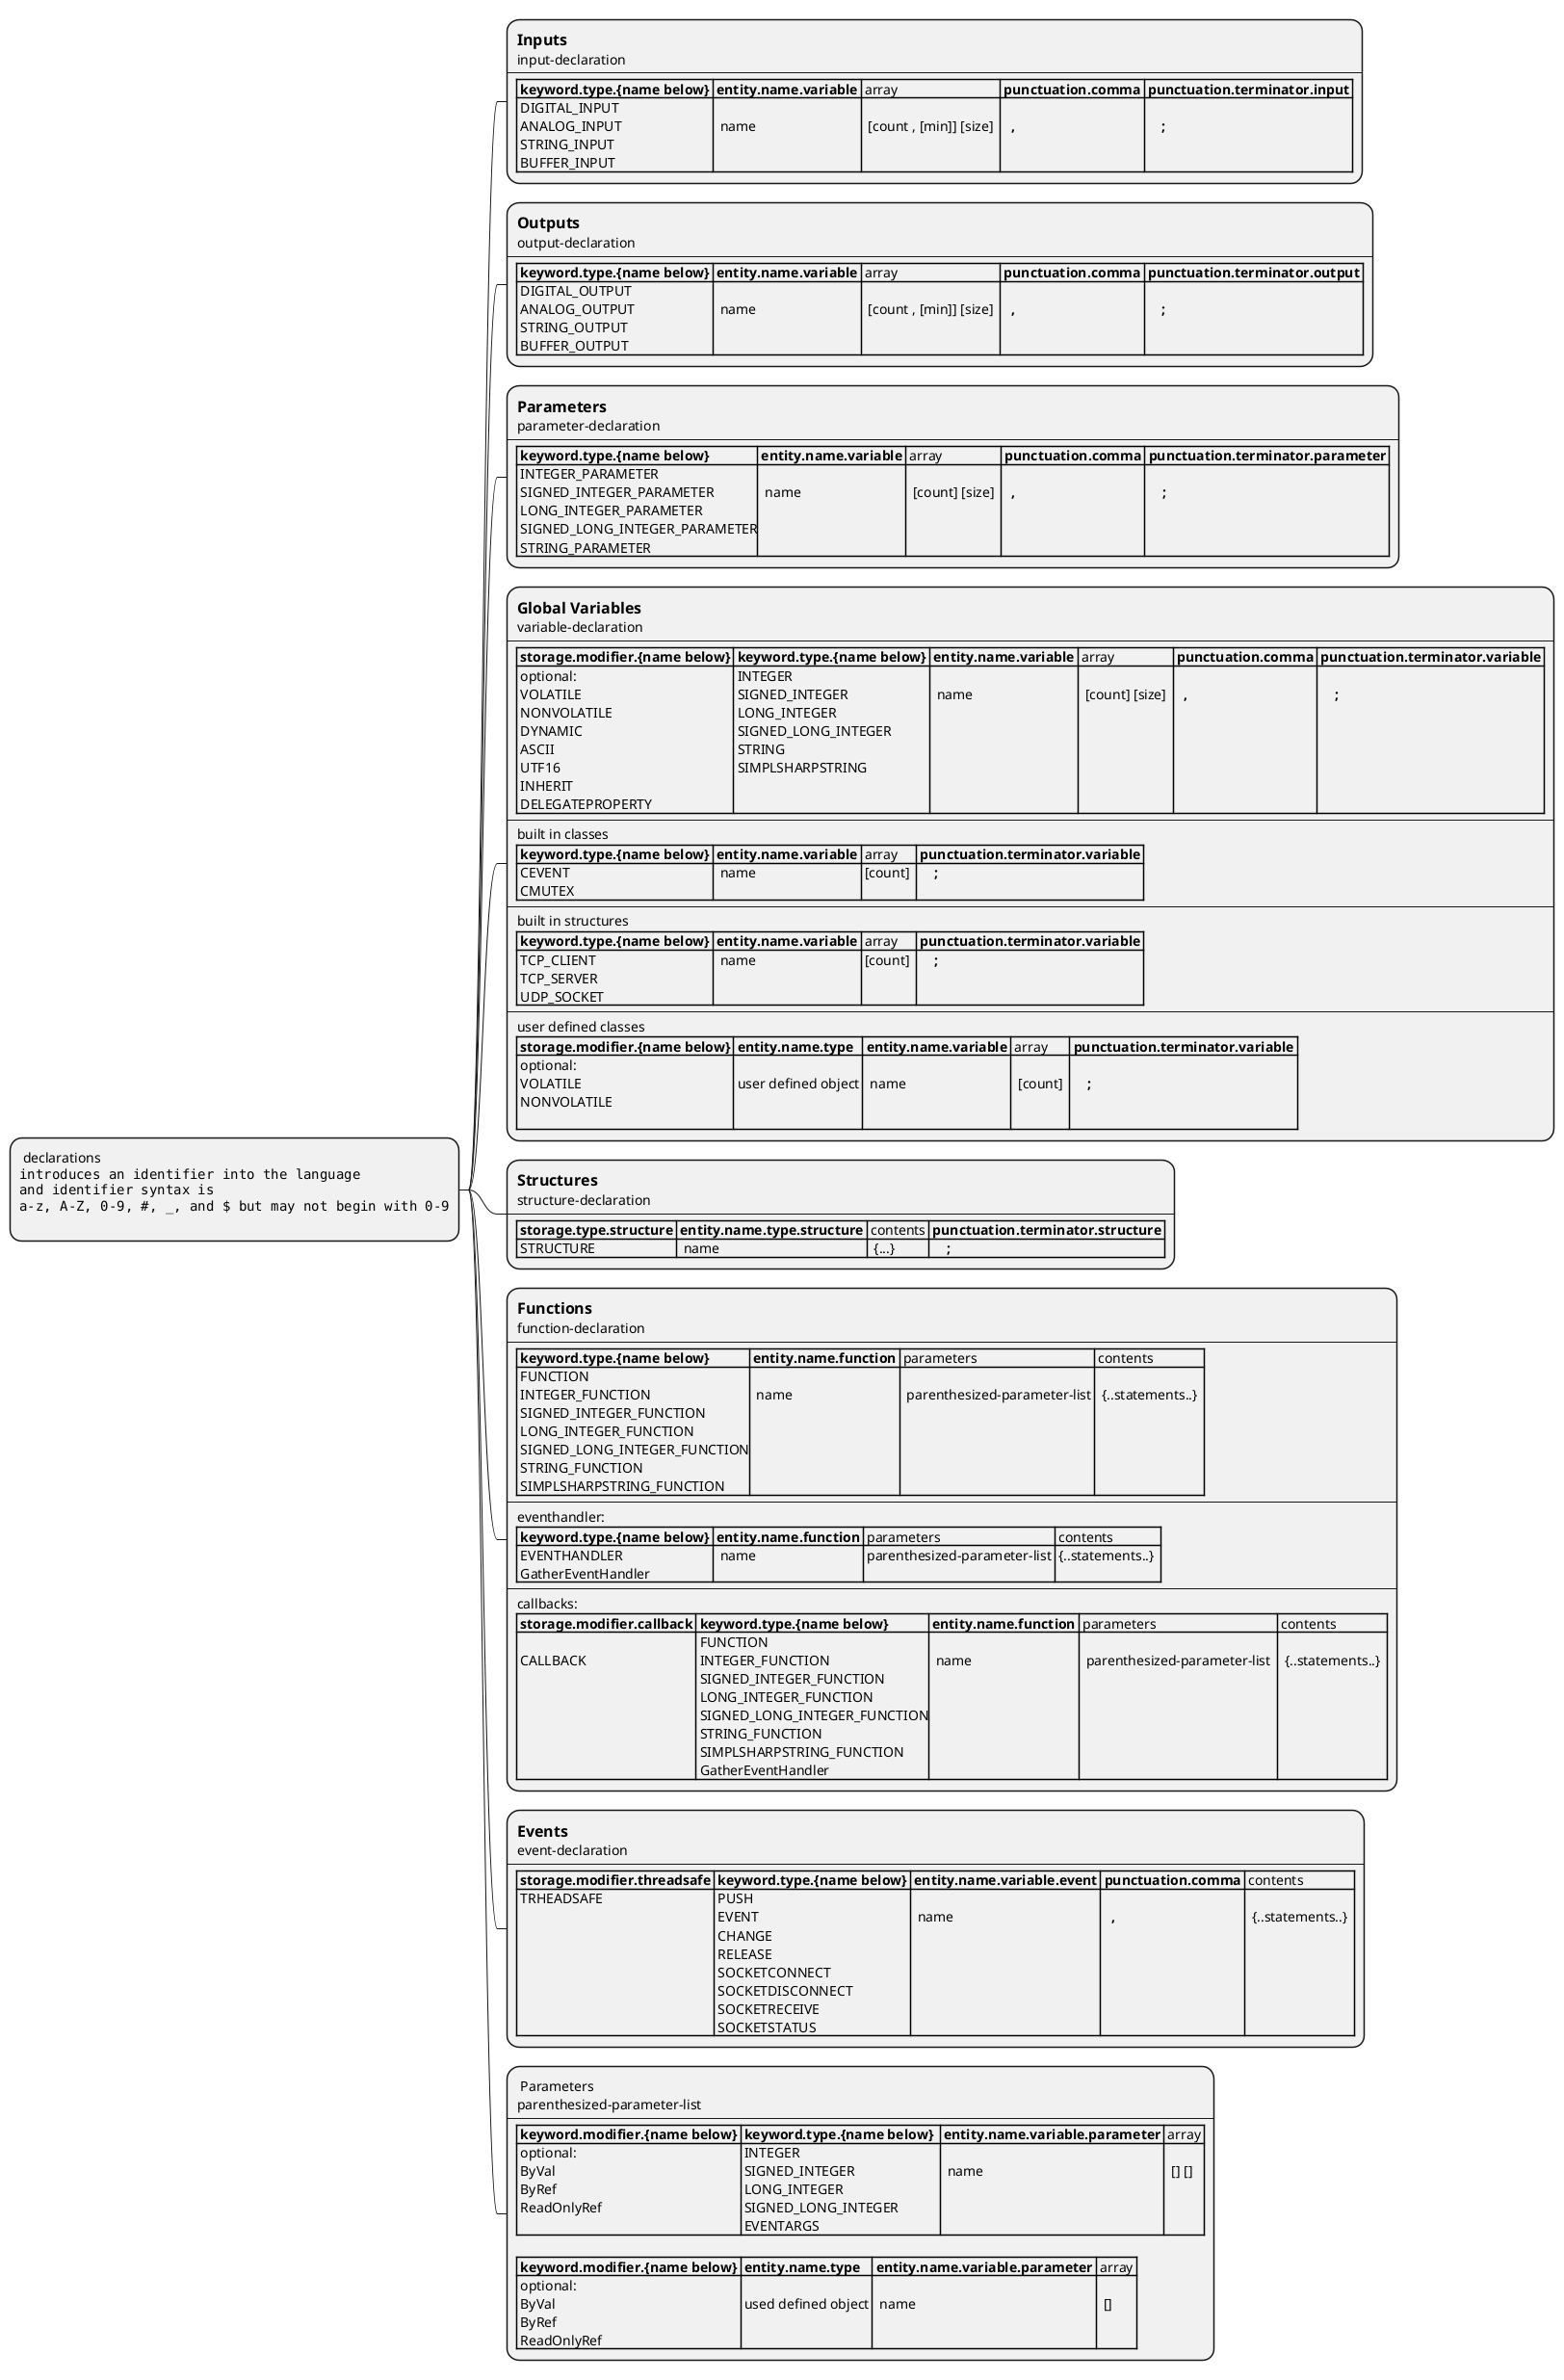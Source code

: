 @startmindmap
*: declarations
<code>
introduces an identifier into the language
and identifier syntax is
a-z, A-Z, 0-9, #, _, and $ but may not begin with 0-9
</code>
;

**:== Inputs
input-declaration
----
|= keyword.type.{name below} |= entity.name.variable | array |= punctuation.comma |= punctuation.terminator.input |
| DIGITAL_INPUT\n ANALOG_INPUT\n STRING_INPUT\n BUFFER_INPUT |  \n  name  | \n  [count , [min]] [size]  |= \n   , |=  \n     ; |;
**:== Outputs
output-declaration
----
|= keyword.type.{name below} |= entity.name.variable | array |= punctuation.comma |= punctuation.terminator.output |
| DIGITAL_OUTPUT\n ANALOG_OUTPUT\n STRING_OUTPUT\n BUFFER_OUTPUT |  \n  name | \n  [count , [min]] [size]  |= \n   , |=  \n     ; |;

**:== Parameters
parameter-declaration
----
|= keyword.type.{name below} |= entity.name.variable | array |= punctuation.comma |= punctuation.terminator.parameter |
| INTEGER_PARAMETER\n SIGNED_INTEGER_PARAMETER\n LONG_INTEGER_PARAMETER\n SIGNED_LONG_INTEGER_PARAMETER\n STRING_PARAMETER  |  \n  name | \n  [count] [size]  |= \n   ,|=  \n     ; |;

**:== Global Variables
variable-declaration
----
|= storage.modifier.{name below} |= keyword.type.{name below} |= entity.name.variable | array |= punctuation.comma |= punctuation.terminator.variable |
| optional:\n VOLATILE\n NONVOLATILE\n DYNAMIC \n ASCII\n UTF16\n INHERIT\n DELEGATEPROPERTY | INTEGER\n SIGNED_INTEGER\n LONG_INTEGER\n SIGNED_LONG_INTEGER\n STRING\n SIMPLSHARPSTRING|  \n  name | \n  [count] [size]  |= \n   ,|=  \n     ; |
----
built in classes
|= keyword.type.{name below} |= entity.name.variable | array |= punctuation.terminator.variable |
| CEVENT\n CMUTEX |  name  | [count]  |=     ; |
----
built in structures
|= keyword.type.{name below} |= entity.name.variable | array |= punctuation.terminator.variable |
| TCP_CLIENT\n TCP_SERVER\n UDP_SOCKET |  name  | [count]  |=     ; |
----
user defined classes
|= storage.modifier.{name below} |= entity.name.type |= entity.name.variable | array |= punctuation.terminator.variable |
| optional:\n VOLATILE\n NONVOLATILE\n | \n user defined object |  \n  name | \n  [count]  |=  \n     ; |;



**:== Structures
structure-declaration
----
|= storage.type.structure |= entity.name.type.structure | contents |= punctuation.terminator.structure |
| STRUCTURE |  name  |  {...} |=     ; |;

**:== Functions
function-declaration
----
|= keyword.type.{name below} |= entity.name.function | parameters | contents |
| FUNCTION\n INTEGER_FUNCTION\n SIGNED_INTEGER_FUNCTION\n LONG_INTEGER_FUNCTION\n SIGNED_LONG_INTEGER_FUNCTION\n STRING_FUNCTION \n SIMPLSHARPSTRING_FUNCTION  |  \n  name | \n  parenthesized-parameter-list | \n  {..statements..}  |
----
eventhandler:
|= keyword.type.{name below} |= entity.name.function | parameters | contents |
| EVENTHANDLER\n GatherEventHandler   |  name | parenthesized-parameter-list | {..statements..}  |
----
callbacks:
|= storage.modifier.callback |= keyword.type.{name below} |= entity.name.function | parameters | contents |
| \n CALLBACK  | FUNCTION\n INTEGER_FUNCTION\n SIGNED_INTEGER_FUNCTION\n LONG_INTEGER_FUNCTION\n SIGNED_LONG_INTEGER_FUNCTION\n STRING_FUNCTION \n SIMPLSHARPSTRING_FUNCTION \n GatherEventHandler | \n  name | \n  parenthesized-parameter-list  | \n  {..statements..}  |;

**:== Events
event-declaration
----
|= storage.modifier.threadsafe |= keyword.type.{name below} |= entity.name.variable.event |= punctuation.comma | contents |
| TRHEADSAFE | PUSH\n EVENT\n CHANGE\n RELEASE\n SOCKETCONNECT\n SOCKETDISCONNECT \n SOCKETRECEIVE \n SOCKETSTATUS  |  \n  name |= \n   ,| \n  {..statements..}  |;



**: Parameters
parenthesized-parameter-list
----
|= keyword.modifier.{name below} |= keyword.type.{name below}  |= entity.name.variable.parameter | array |
| optional:\n ByVal\n ByRef\n ReadOnlyRef | INTEGER\n SIGNED_INTEGER\n LONG_INTEGER\n SIGNED_LONG_INTEGER\n EVENTARGS |  \n  name | \n  [] []  |

|= keyword.modifier.{name below} |= entity.name.type |= entity.name.variable.parameter | array |
| optional:\n ByVal\n ByRef\n ReadOnlyRef | \n used defined object |  \n  name | \n  []  |;

@endmindmap